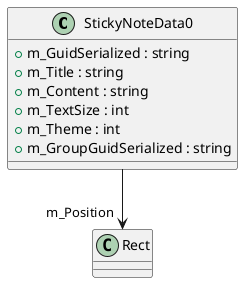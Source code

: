 @startuml
class StickyNoteData0 {
    + m_GuidSerialized : string
    + m_Title : string
    + m_Content : string
    + m_TextSize : int
    + m_Theme : int
    + m_GroupGuidSerialized : string
}
StickyNoteData0 --> "m_Position" Rect
@enduml
